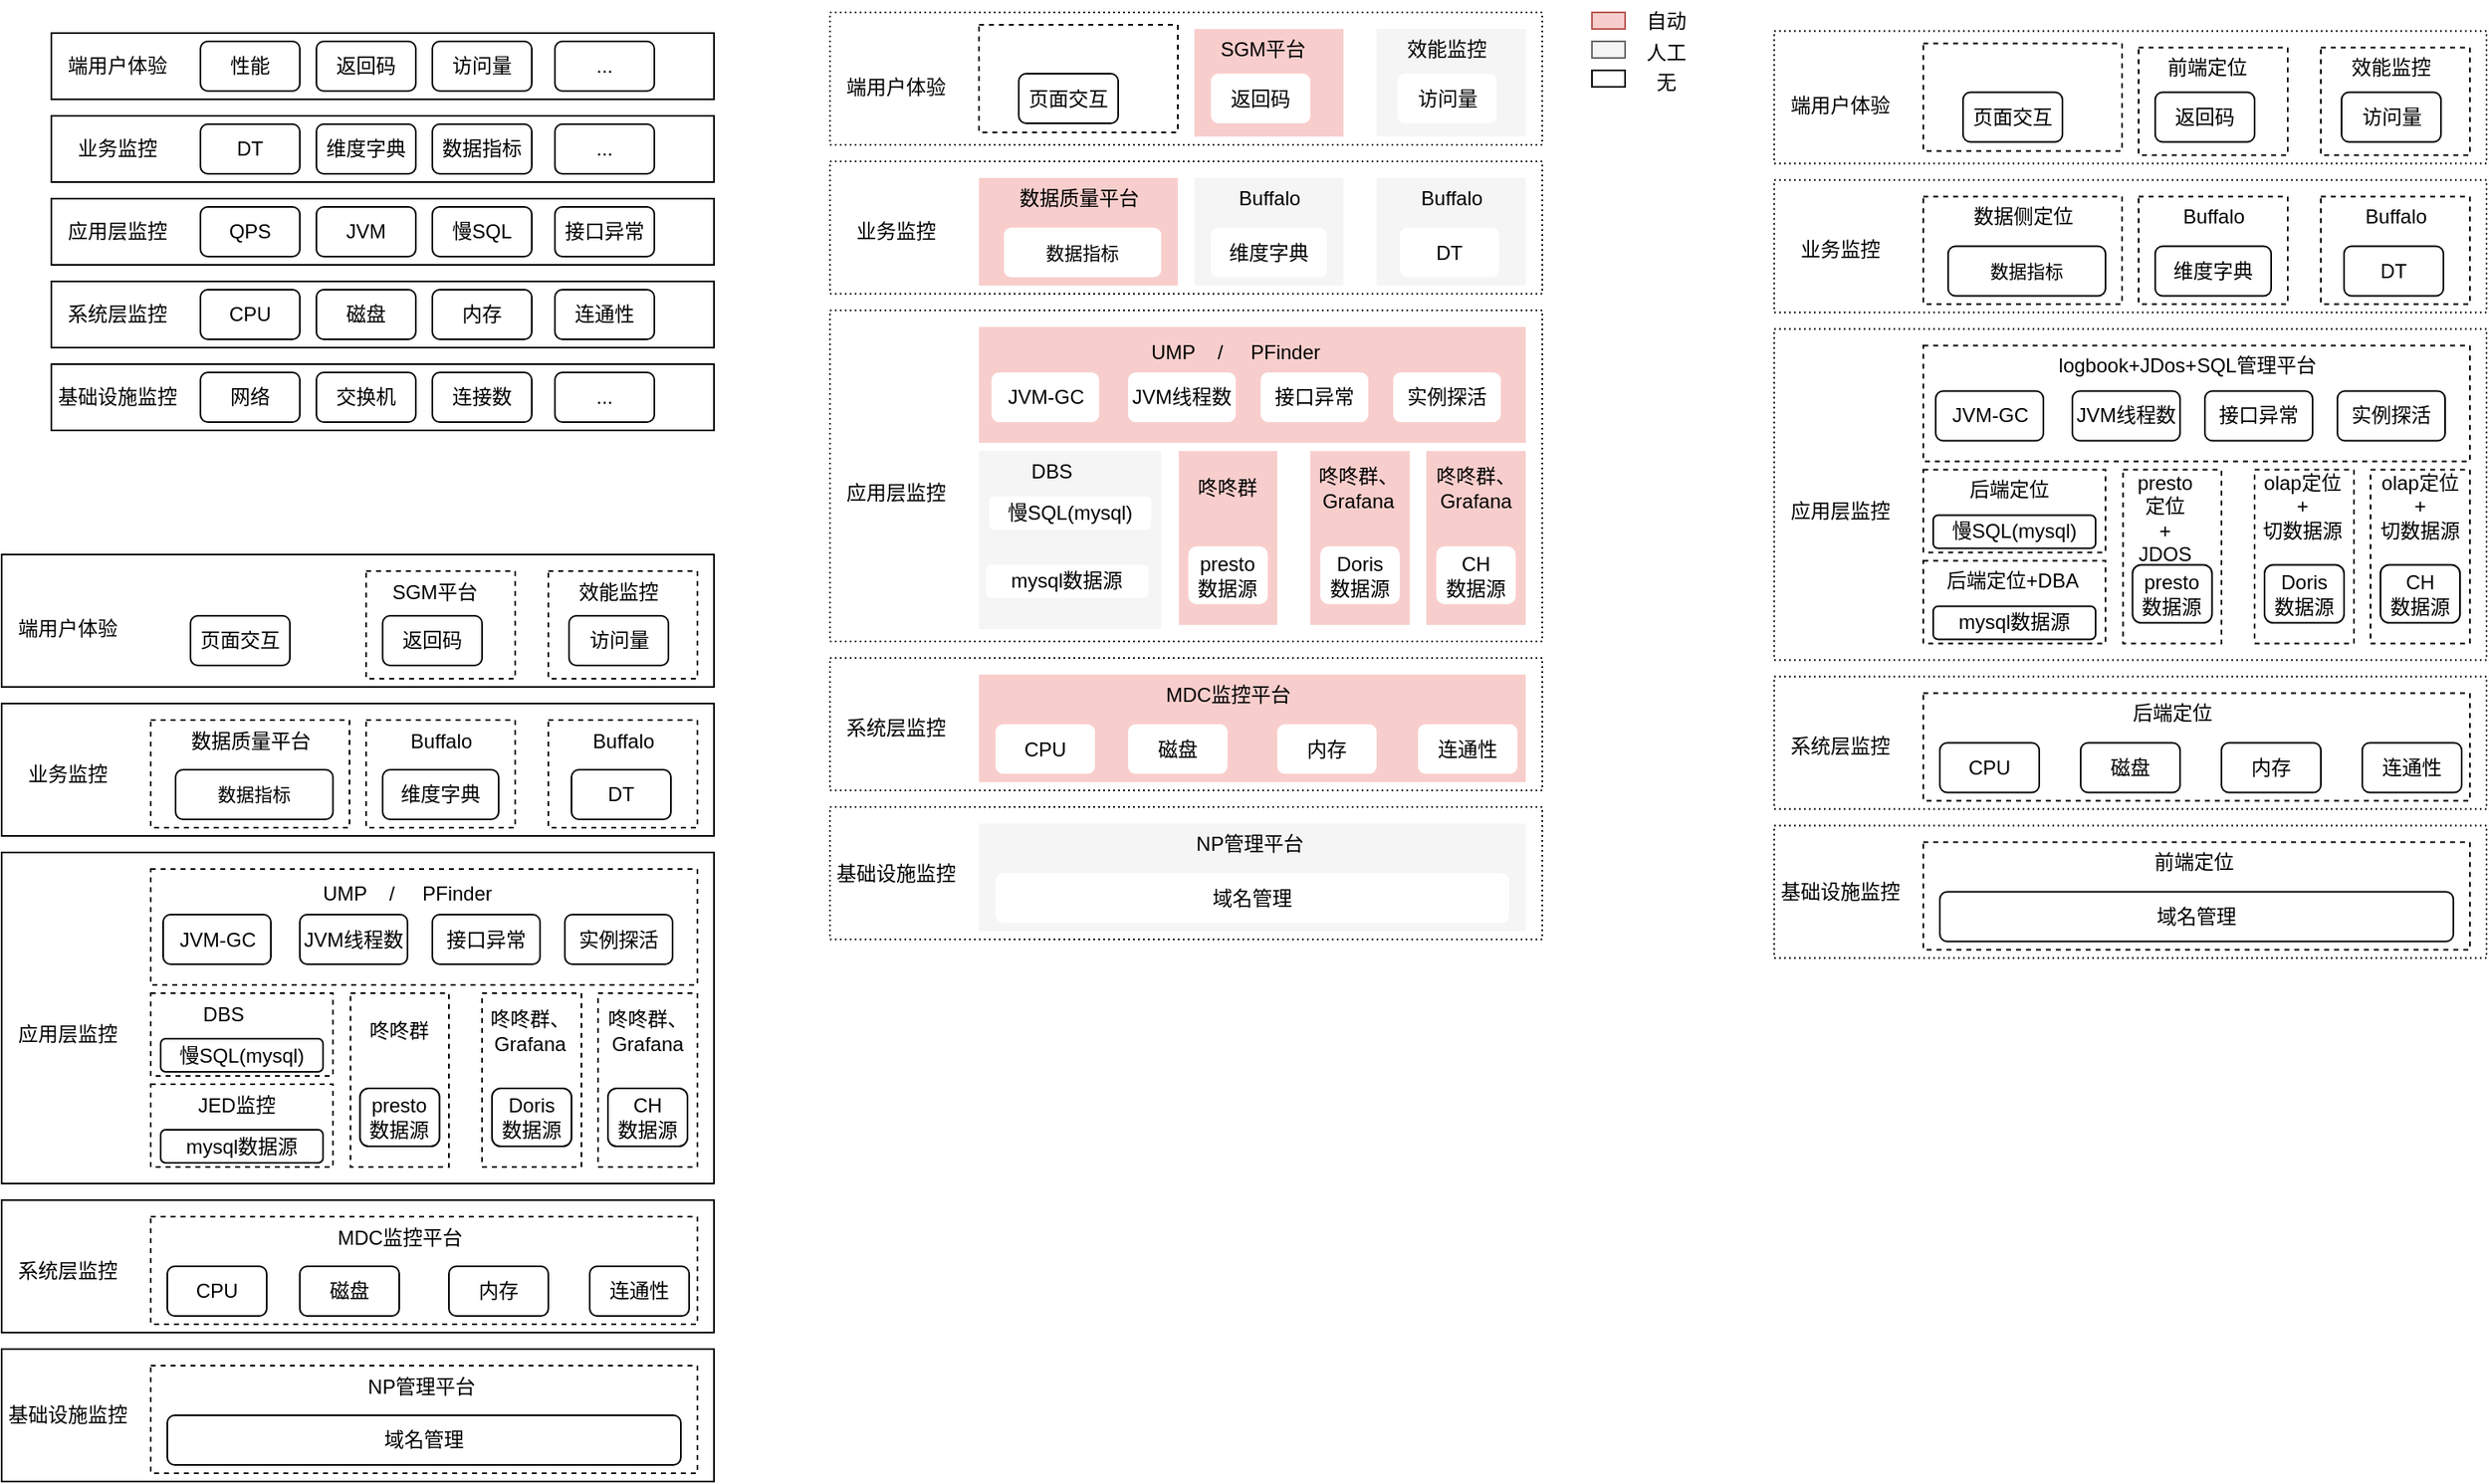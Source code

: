 <mxfile version="21.6.6" type="github">
  <diagram name="系统监控" id="kISr_TE2GQifkpPX-Tt2">
    <mxGraphModel dx="1304" dy="695" grid="1" gridSize="10" guides="1" tooltips="1" connect="1" arrows="1" fold="1" page="1" pageScale="1" pageWidth="827" pageHeight="1169" math="0" shadow="0">
      <root>
        <mxCell id="0" />
        <mxCell id="1" parent="0" />
        <mxCell id="VF0tN7SBPmrfUBdGYC7z-159" value="" style="rounded=0;whiteSpace=wrap;html=1;strokeWidth=1;dashed=1;dashPattern=1 2;" vertex="1" parent="1">
          <mxGeometry x="520" y="27.5" width="430" height="80" as="geometry" />
        </mxCell>
        <mxCell id="VF0tN7SBPmrfUBdGYC7z-212" value="" style="rounded=0;whiteSpace=wrap;html=1;dashed=1;shadow=0;strokeWidth=1;" vertex="1" parent="1">
          <mxGeometry x="610" y="35" width="120" height="65" as="geometry" />
        </mxCell>
        <mxCell id="VF0tN7SBPmrfUBdGYC7z-115" value="" style="rounded=0;whiteSpace=wrap;html=1;" vertex="1" parent="1">
          <mxGeometry x="20" y="445" width="430" height="80" as="geometry" />
        </mxCell>
        <mxCell id="VF0tN7SBPmrfUBdGYC7z-153" value="" style="rounded=0;whiteSpace=wrap;html=1;dashed=1;" vertex="1" parent="1">
          <mxGeometry x="350" y="455" width="90" height="65" as="geometry" />
        </mxCell>
        <mxCell id="VF0tN7SBPmrfUBdGYC7z-152" value="" style="rounded=0;whiteSpace=wrap;html=1;dashed=1;" vertex="1" parent="1">
          <mxGeometry x="240" y="455" width="90" height="65" as="geometry" />
        </mxCell>
        <mxCell id="VF0tN7SBPmrfUBdGYC7z-56" value="" style="rounded=0;whiteSpace=wrap;html=1;" vertex="1" parent="1">
          <mxGeometry x="20" y="355" width="430" height="80" as="geometry" />
        </mxCell>
        <mxCell id="VF0tN7SBPmrfUBdGYC7z-151" value="" style="rounded=0;whiteSpace=wrap;html=1;dashed=1;" vertex="1" parent="1">
          <mxGeometry x="350" y="365" width="90" height="65" as="geometry" />
        </mxCell>
        <mxCell id="VF0tN7SBPmrfUBdGYC7z-147" value="" style="rounded=0;whiteSpace=wrap;html=1;dashed=1;" vertex="1" parent="1">
          <mxGeometry x="240" y="365" width="90" height="65" as="geometry" />
        </mxCell>
        <mxCell id="VF0tN7SBPmrfUBdGYC7z-105" value="" style="rounded=0;whiteSpace=wrap;html=1;" vertex="1" parent="1">
          <mxGeometry x="20" y="535" width="430" height="200" as="geometry" />
        </mxCell>
        <mxCell id="VF0tN7SBPmrfUBdGYC7z-126" value="" style="rounded=0;whiteSpace=wrap;html=1;dashed=1;" vertex="1" parent="1">
          <mxGeometry x="230.62" y="620" width="59.38" height="105" as="geometry" />
        </mxCell>
        <mxCell id="VF0tN7SBPmrfUBdGYC7z-1" value="" style="rounded=0;whiteSpace=wrap;html=1;" vertex="1" parent="1">
          <mxGeometry x="50" y="240" width="400" height="40" as="geometry" />
        </mxCell>
        <mxCell id="VF0tN7SBPmrfUBdGYC7z-2" value="基础设施监控" style="text;html=1;strokeColor=none;fillColor=none;align=center;verticalAlign=middle;whiteSpace=wrap;rounded=0;" vertex="1" parent="1">
          <mxGeometry x="50" y="245" width="80" height="30" as="geometry" />
        </mxCell>
        <mxCell id="VF0tN7SBPmrfUBdGYC7z-3" value="网络" style="rounded=1;whiteSpace=wrap;html=1;" vertex="1" parent="1">
          <mxGeometry x="140" y="245" width="60" height="30" as="geometry" />
        </mxCell>
        <mxCell id="VF0tN7SBPmrfUBdGYC7z-4" value="交换机" style="rounded=1;whiteSpace=wrap;html=1;" vertex="1" parent="1">
          <mxGeometry x="210" y="245" width="60" height="30" as="geometry" />
        </mxCell>
        <mxCell id="VF0tN7SBPmrfUBdGYC7z-5" value="连接数" style="rounded=1;whiteSpace=wrap;html=1;" vertex="1" parent="1">
          <mxGeometry x="280" y="245" width="60" height="30" as="geometry" />
        </mxCell>
        <mxCell id="VF0tN7SBPmrfUBdGYC7z-6" value="..." style="rounded=1;whiteSpace=wrap;html=1;" vertex="1" parent="1">
          <mxGeometry x="354" y="245" width="60" height="30" as="geometry" />
        </mxCell>
        <mxCell id="VF0tN7SBPmrfUBdGYC7z-7" value="" style="rounded=0;whiteSpace=wrap;html=1;" vertex="1" parent="1">
          <mxGeometry x="50" y="190" width="400" height="40" as="geometry" />
        </mxCell>
        <mxCell id="VF0tN7SBPmrfUBdGYC7z-8" value="系统层监控" style="text;html=1;strokeColor=none;fillColor=none;align=center;verticalAlign=middle;whiteSpace=wrap;rounded=0;" vertex="1" parent="1">
          <mxGeometry x="50" y="195" width="80" height="30" as="geometry" />
        </mxCell>
        <mxCell id="VF0tN7SBPmrfUBdGYC7z-9" value="CPU" style="rounded=1;whiteSpace=wrap;html=1;" vertex="1" parent="1">
          <mxGeometry x="140" y="195" width="60" height="30" as="geometry" />
        </mxCell>
        <mxCell id="VF0tN7SBPmrfUBdGYC7z-10" value="磁盘" style="rounded=1;whiteSpace=wrap;html=1;" vertex="1" parent="1">
          <mxGeometry x="210" y="195" width="60" height="30" as="geometry" />
        </mxCell>
        <mxCell id="VF0tN7SBPmrfUBdGYC7z-11" value="内存" style="rounded=1;whiteSpace=wrap;html=1;" vertex="1" parent="1">
          <mxGeometry x="280" y="195" width="60" height="30" as="geometry" />
        </mxCell>
        <mxCell id="VF0tN7SBPmrfUBdGYC7z-12" value="连通性" style="rounded=1;whiteSpace=wrap;html=1;" vertex="1" parent="1">
          <mxGeometry x="354" y="195" width="60" height="30" as="geometry" />
        </mxCell>
        <mxCell id="VF0tN7SBPmrfUBdGYC7z-13" value="" style="rounded=0;whiteSpace=wrap;html=1;" vertex="1" parent="1">
          <mxGeometry x="50" y="140" width="400" height="40" as="geometry" />
        </mxCell>
        <mxCell id="VF0tN7SBPmrfUBdGYC7z-14" value="应用层监控" style="text;html=1;strokeColor=none;fillColor=none;align=center;verticalAlign=middle;whiteSpace=wrap;rounded=0;" vertex="1" parent="1">
          <mxGeometry x="50" y="145" width="80" height="30" as="geometry" />
        </mxCell>
        <mxCell id="VF0tN7SBPmrfUBdGYC7z-15" value="QPS" style="rounded=1;whiteSpace=wrap;html=1;" vertex="1" parent="1">
          <mxGeometry x="140" y="145" width="60" height="30" as="geometry" />
        </mxCell>
        <mxCell id="VF0tN7SBPmrfUBdGYC7z-16" value="JVM" style="rounded=1;whiteSpace=wrap;html=1;" vertex="1" parent="1">
          <mxGeometry x="210" y="145" width="60" height="30" as="geometry" />
        </mxCell>
        <mxCell id="VF0tN7SBPmrfUBdGYC7z-17" value="慢SQL" style="rounded=1;whiteSpace=wrap;html=1;" vertex="1" parent="1">
          <mxGeometry x="280" y="145" width="60" height="30" as="geometry" />
        </mxCell>
        <mxCell id="VF0tN7SBPmrfUBdGYC7z-18" value="接口异常" style="rounded=1;whiteSpace=wrap;html=1;" vertex="1" parent="1">
          <mxGeometry x="354" y="145" width="60" height="30" as="geometry" />
        </mxCell>
        <mxCell id="VF0tN7SBPmrfUBdGYC7z-19" value="" style="rounded=0;whiteSpace=wrap;html=1;" vertex="1" parent="1">
          <mxGeometry x="50" y="90" width="400" height="40" as="geometry" />
        </mxCell>
        <mxCell id="VF0tN7SBPmrfUBdGYC7z-20" value="业务监控" style="text;html=1;strokeColor=none;fillColor=none;align=center;verticalAlign=middle;whiteSpace=wrap;rounded=0;" vertex="1" parent="1">
          <mxGeometry x="50" y="95" width="80" height="30" as="geometry" />
        </mxCell>
        <mxCell id="VF0tN7SBPmrfUBdGYC7z-21" value="DT" style="rounded=1;whiteSpace=wrap;html=1;" vertex="1" parent="1">
          <mxGeometry x="140" y="95" width="60" height="30" as="geometry" />
        </mxCell>
        <mxCell id="VF0tN7SBPmrfUBdGYC7z-22" value="维度字典" style="rounded=1;whiteSpace=wrap;html=1;" vertex="1" parent="1">
          <mxGeometry x="210" y="95" width="60" height="30" as="geometry" />
        </mxCell>
        <mxCell id="VF0tN7SBPmrfUBdGYC7z-23" value="数据指标" style="rounded=1;whiteSpace=wrap;html=1;" vertex="1" parent="1">
          <mxGeometry x="280" y="95" width="60" height="30" as="geometry" />
        </mxCell>
        <mxCell id="VF0tN7SBPmrfUBdGYC7z-24" value="..." style="rounded=1;whiteSpace=wrap;html=1;" vertex="1" parent="1">
          <mxGeometry x="354" y="95" width="60" height="30" as="geometry" />
        </mxCell>
        <mxCell id="VF0tN7SBPmrfUBdGYC7z-25" value="" style="rounded=0;whiteSpace=wrap;html=1;" vertex="1" parent="1">
          <mxGeometry x="50" y="40" width="400" height="40" as="geometry" />
        </mxCell>
        <mxCell id="VF0tN7SBPmrfUBdGYC7z-26" value="端用户体验" style="text;html=1;strokeColor=none;fillColor=none;align=center;verticalAlign=middle;whiteSpace=wrap;rounded=0;" vertex="1" parent="1">
          <mxGeometry x="50" y="45" width="80" height="30" as="geometry" />
        </mxCell>
        <mxCell id="VF0tN7SBPmrfUBdGYC7z-27" value="性能" style="rounded=1;whiteSpace=wrap;html=1;" vertex="1" parent="1">
          <mxGeometry x="140" y="45" width="60" height="30" as="geometry" />
        </mxCell>
        <mxCell id="VF0tN7SBPmrfUBdGYC7z-28" value="返回码" style="rounded=1;whiteSpace=wrap;html=1;" vertex="1" parent="1">
          <mxGeometry x="210" y="45" width="60" height="30" as="geometry" />
        </mxCell>
        <mxCell id="VF0tN7SBPmrfUBdGYC7z-30" value="访问量" style="rounded=1;whiteSpace=wrap;html=1;" vertex="1" parent="1">
          <mxGeometry x="280" y="45" width="60" height="30" as="geometry" />
        </mxCell>
        <mxCell id="VF0tN7SBPmrfUBdGYC7z-31" value="..." style="rounded=1;whiteSpace=wrap;html=1;" vertex="1" parent="1">
          <mxGeometry x="354" y="45" width="60" height="30" as="geometry" />
        </mxCell>
        <mxCell id="VF0tN7SBPmrfUBdGYC7z-32" value="" style="rounded=0;whiteSpace=wrap;html=1;" vertex="1" parent="1">
          <mxGeometry x="20" y="835" width="430" height="80" as="geometry" />
        </mxCell>
        <mxCell id="VF0tN7SBPmrfUBdGYC7z-33" value="基础设施监控" style="text;html=1;strokeColor=none;fillColor=none;align=center;verticalAlign=middle;whiteSpace=wrap;rounded=0;" vertex="1" parent="1">
          <mxGeometry x="20" y="860" width="80" height="30" as="geometry" />
        </mxCell>
        <mxCell id="VF0tN7SBPmrfUBdGYC7z-34" value="" style="rounded=0;whiteSpace=wrap;html=1;dashed=1;" vertex="1" parent="1">
          <mxGeometry x="110" y="845" width="330" height="65" as="geometry" />
        </mxCell>
        <mxCell id="VF0tN7SBPmrfUBdGYC7z-57" value="端用户体验" style="text;html=1;strokeColor=none;fillColor=none;align=center;verticalAlign=middle;whiteSpace=wrap;rounded=0;" vertex="1" parent="1">
          <mxGeometry x="20" y="385" width="80" height="30" as="geometry" />
        </mxCell>
        <mxCell id="VF0tN7SBPmrfUBdGYC7z-58" value="页面交互" style="rounded=1;whiteSpace=wrap;html=1;" vertex="1" parent="1">
          <mxGeometry x="134" y="392" width="60" height="30" as="geometry" />
        </mxCell>
        <mxCell id="VF0tN7SBPmrfUBdGYC7z-59" value="返回码" style="rounded=1;whiteSpace=wrap;html=1;" vertex="1" parent="1">
          <mxGeometry x="250" y="392" width="60" height="30" as="geometry" />
        </mxCell>
        <mxCell id="VF0tN7SBPmrfUBdGYC7z-60" value="访问量" style="rounded=1;whiteSpace=wrap;html=1;" vertex="1" parent="1">
          <mxGeometry x="362.5" y="392" width="60" height="30" as="geometry" />
        </mxCell>
        <mxCell id="VF0tN7SBPmrfUBdGYC7z-95" value="域名管理" style="rounded=1;whiteSpace=wrap;html=1;" vertex="1" parent="1">
          <mxGeometry x="120" y="875" width="310" height="30" as="geometry" />
        </mxCell>
        <mxCell id="VF0tN7SBPmrfUBdGYC7z-96" value="NP管理平台" style="text;html=1;strokeColor=none;fillColor=none;align=center;verticalAlign=middle;whiteSpace=wrap;rounded=0;" vertex="1" parent="1">
          <mxGeometry x="212.25" y="845" width="122.5" height="25" as="geometry" />
        </mxCell>
        <mxCell id="VF0tN7SBPmrfUBdGYC7z-97" value="" style="rounded=0;whiteSpace=wrap;html=1;" vertex="1" parent="1">
          <mxGeometry x="20" y="745" width="430" height="80" as="geometry" />
        </mxCell>
        <mxCell id="VF0tN7SBPmrfUBdGYC7z-98" value="系统层监控" style="text;html=1;strokeColor=none;fillColor=none;align=center;verticalAlign=middle;whiteSpace=wrap;rounded=0;" vertex="1" parent="1">
          <mxGeometry x="20" y="772.5" width="80" height="30" as="geometry" />
        </mxCell>
        <mxCell id="VF0tN7SBPmrfUBdGYC7z-99" value="" style="rounded=0;whiteSpace=wrap;html=1;dashed=1;" vertex="1" parent="1">
          <mxGeometry x="110" y="755" width="330" height="65" as="geometry" />
        </mxCell>
        <mxCell id="VF0tN7SBPmrfUBdGYC7z-100" value="CPU" style="rounded=1;whiteSpace=wrap;html=1;" vertex="1" parent="1">
          <mxGeometry x="120" y="785" width="60" height="30" as="geometry" />
        </mxCell>
        <mxCell id="VF0tN7SBPmrfUBdGYC7z-101" value="MDC监控平台" style="text;html=1;strokeColor=none;fillColor=none;align=center;verticalAlign=middle;whiteSpace=wrap;rounded=0;" vertex="1" parent="1">
          <mxGeometry x="198.75" y="755" width="122.5" height="25" as="geometry" />
        </mxCell>
        <mxCell id="VF0tN7SBPmrfUBdGYC7z-102" value="磁盘" style="rounded=1;whiteSpace=wrap;html=1;" vertex="1" parent="1">
          <mxGeometry x="200" y="785" width="60" height="30" as="geometry" />
        </mxCell>
        <mxCell id="VF0tN7SBPmrfUBdGYC7z-103" value="内存" style="rounded=1;whiteSpace=wrap;html=1;" vertex="1" parent="1">
          <mxGeometry x="290" y="785" width="60" height="30" as="geometry" />
        </mxCell>
        <mxCell id="VF0tN7SBPmrfUBdGYC7z-104" value="连通性" style="rounded=1;whiteSpace=wrap;html=1;" vertex="1" parent="1">
          <mxGeometry x="375" y="785" width="60" height="30" as="geometry" />
        </mxCell>
        <mxCell id="VF0tN7SBPmrfUBdGYC7z-106" value="应用层监控" style="text;html=1;strokeColor=none;fillColor=none;align=center;verticalAlign=middle;whiteSpace=wrap;rounded=0;" vertex="1" parent="1">
          <mxGeometry x="20" y="630" width="80" height="30" as="geometry" />
        </mxCell>
        <mxCell id="VF0tN7SBPmrfUBdGYC7z-107" value="" style="rounded=0;whiteSpace=wrap;html=1;dashed=1;" vertex="1" parent="1">
          <mxGeometry x="110" y="545" width="330" height="70" as="geometry" />
        </mxCell>
        <mxCell id="VF0tN7SBPmrfUBdGYC7z-108" value="JVM-GC" style="rounded=1;whiteSpace=wrap;html=1;" vertex="1" parent="1">
          <mxGeometry x="117.5" y="572.5" width="65" height="30" as="geometry" />
        </mxCell>
        <mxCell id="VF0tN7SBPmrfUBdGYC7z-109" value="UMP&amp;nbsp; &amp;nbsp; /&amp;nbsp; &amp;nbsp; &amp;nbsp;PFinder" style="text;html=1;strokeColor=none;fillColor=none;align=center;verticalAlign=middle;whiteSpace=wrap;rounded=0;" vertex="1" parent="1">
          <mxGeometry x="200" y="547.5" width="130" height="25" as="geometry" />
        </mxCell>
        <mxCell id="VF0tN7SBPmrfUBdGYC7z-110" value="实例探活" style="rounded=1;whiteSpace=wrap;html=1;" vertex="1" parent="1">
          <mxGeometry x="360" y="572.5" width="65" height="30" as="geometry" />
        </mxCell>
        <mxCell id="VF0tN7SBPmrfUBdGYC7z-113" value="" style="rounded=0;whiteSpace=wrap;html=1;dashed=1;" vertex="1" parent="1">
          <mxGeometry x="110" y="620" width="110" height="50" as="geometry" />
        </mxCell>
        <mxCell id="VF0tN7SBPmrfUBdGYC7z-111" value="慢SQL(mysql)" style="rounded=1;whiteSpace=wrap;html=1;" vertex="1" parent="1">
          <mxGeometry x="116" y="647.5" width="98" height="20" as="geometry" />
        </mxCell>
        <mxCell id="VF0tN7SBPmrfUBdGYC7z-114" value="DBS" style="text;html=1;strokeColor=none;fillColor=none;align=center;verticalAlign=middle;whiteSpace=wrap;rounded=0;" vertex="1" parent="1">
          <mxGeometry x="134" y="620" width="40" height="25" as="geometry" />
        </mxCell>
        <mxCell id="VF0tN7SBPmrfUBdGYC7z-116" value="业务监控" style="text;html=1;strokeColor=none;fillColor=none;align=center;verticalAlign=middle;whiteSpace=wrap;rounded=0;" vertex="1" parent="1">
          <mxGeometry x="20" y="472.5" width="80" height="30" as="geometry" />
        </mxCell>
        <mxCell id="VF0tN7SBPmrfUBdGYC7z-117" value="" style="rounded=0;whiteSpace=wrap;html=1;dashed=1;" vertex="1" parent="1">
          <mxGeometry x="110" y="455" width="120" height="65" as="geometry" />
        </mxCell>
        <mxCell id="VF0tN7SBPmrfUBdGYC7z-118" value="&lt;font style=&quot;font-size: 11px;&quot;&gt;数据指标&lt;/font&gt;" style="rounded=1;whiteSpace=wrap;html=1;" vertex="1" parent="1">
          <mxGeometry x="125" y="485" width="95" height="30" as="geometry" />
        </mxCell>
        <mxCell id="VF0tN7SBPmrfUBdGYC7z-119" value="数据质量平台" style="text;html=1;strokeColor=none;fillColor=none;align=center;verticalAlign=middle;whiteSpace=wrap;rounded=0;" vertex="1" parent="1">
          <mxGeometry x="123.75" y="455" width="92.5" height="25" as="geometry" />
        </mxCell>
        <mxCell id="VF0tN7SBPmrfUBdGYC7z-122" value="维度字典" style="rounded=1;whiteSpace=wrap;html=1;" vertex="1" parent="1">
          <mxGeometry x="250" y="485" width="70" height="30" as="geometry" />
        </mxCell>
        <mxCell id="VF0tN7SBPmrfUBdGYC7z-123" value="DT" style="rounded=1;whiteSpace=wrap;html=1;" vertex="1" parent="1">
          <mxGeometry x="364" y="485" width="60" height="30" as="geometry" />
        </mxCell>
        <mxCell id="VF0tN7SBPmrfUBdGYC7z-131" value="" style="rounded=0;whiteSpace=wrap;html=1;dashed=1;" vertex="1" parent="1">
          <mxGeometry x="110" y="675" width="110" height="50" as="geometry" />
        </mxCell>
        <mxCell id="VF0tN7SBPmrfUBdGYC7z-132" value="mysql数据源" style="rounded=1;whiteSpace=wrap;html=1;" vertex="1" parent="1">
          <mxGeometry x="116" y="702.5" width="98" height="20" as="geometry" />
        </mxCell>
        <mxCell id="VF0tN7SBPmrfUBdGYC7z-133" value="JED监控" style="text;html=1;strokeColor=none;fillColor=none;align=center;verticalAlign=middle;whiteSpace=wrap;rounded=0;" vertex="1" parent="1">
          <mxGeometry x="134" y="675" width="56" height="25" as="geometry" />
        </mxCell>
        <mxCell id="VF0tN7SBPmrfUBdGYC7z-134" value="JVM线程数" style="rounded=1;whiteSpace=wrap;html=1;" vertex="1" parent="1">
          <mxGeometry x="200" y="572.5" width="65" height="30" as="geometry" />
        </mxCell>
        <mxCell id="VF0tN7SBPmrfUBdGYC7z-135" value="接口异常" style="rounded=1;whiteSpace=wrap;html=1;" vertex="1" parent="1">
          <mxGeometry x="280" y="572.5" width="65" height="30" as="geometry" />
        </mxCell>
        <mxCell id="VF0tN7SBPmrfUBdGYC7z-136" value="" style="rounded=0;whiteSpace=wrap;html=1;dashed=1;" vertex="1" parent="1">
          <mxGeometry x="310" y="620" width="60" height="105" as="geometry" />
        </mxCell>
        <mxCell id="VF0tN7SBPmrfUBdGYC7z-137" value="" style="rounded=0;whiteSpace=wrap;html=1;dashed=1;" vertex="1" parent="1">
          <mxGeometry x="380" y="620" width="60" height="105" as="geometry" />
        </mxCell>
        <mxCell id="VF0tN7SBPmrfUBdGYC7z-138" value="presto&lt;br&gt;数据源" style="rounded=1;whiteSpace=wrap;html=1;" vertex="1" parent="1">
          <mxGeometry x="236.31" y="677.5" width="48" height="35" as="geometry" />
        </mxCell>
        <mxCell id="VF0tN7SBPmrfUBdGYC7z-139" value="咚咚群" style="text;html=1;strokeColor=none;fillColor=none;align=center;verticalAlign=middle;whiteSpace=wrap;rounded=0;" vertex="1" parent="1">
          <mxGeometry x="235" y="630" width="50" height="25" as="geometry" />
        </mxCell>
        <mxCell id="VF0tN7SBPmrfUBdGYC7z-140" value="Doris&lt;br&gt;数据源" style="rounded=1;whiteSpace=wrap;html=1;" vertex="1" parent="1">
          <mxGeometry x="316" y="677.5" width="48" height="35" as="geometry" />
        </mxCell>
        <mxCell id="VF0tN7SBPmrfUBdGYC7z-141" value="咚咚群、&lt;br&gt;Grafana" style="text;html=1;strokeColor=none;fillColor=none;align=center;verticalAlign=middle;whiteSpace=wrap;rounded=0;" vertex="1" parent="1">
          <mxGeometry x="314" y="630" width="50" height="25" as="geometry" />
        </mxCell>
        <mxCell id="VF0tN7SBPmrfUBdGYC7z-142" value="CH&lt;br&gt;数据源" style="rounded=1;whiteSpace=wrap;html=1;" vertex="1" parent="1">
          <mxGeometry x="386" y="677.5" width="48" height="35" as="geometry" />
        </mxCell>
        <mxCell id="VF0tN7SBPmrfUBdGYC7z-143" value="咚咚群、&lt;br&gt;Grafana" style="text;html=1;strokeColor=none;fillColor=none;align=center;verticalAlign=middle;whiteSpace=wrap;rounded=0;" vertex="1" parent="1">
          <mxGeometry x="385" y="630" width="50" height="25" as="geometry" />
        </mxCell>
        <mxCell id="VF0tN7SBPmrfUBdGYC7z-145" value="效能监控" style="text;html=1;strokeColor=none;fillColor=none;align=center;verticalAlign=middle;whiteSpace=wrap;rounded=0;" vertex="1" parent="1">
          <mxGeometry x="365" y="365" width="55" height="25" as="geometry" />
        </mxCell>
        <mxCell id="VF0tN7SBPmrfUBdGYC7z-148" value="SGM平台" style="text;html=1;strokeColor=none;fillColor=none;align=center;verticalAlign=middle;whiteSpace=wrap;rounded=0;" vertex="1" parent="1">
          <mxGeometry x="254" y="365" width="55" height="25" as="geometry" />
        </mxCell>
        <mxCell id="VF0tN7SBPmrfUBdGYC7z-154" value="Buffalo" style="text;html=1;strokeColor=none;fillColor=none;align=center;verticalAlign=middle;whiteSpace=wrap;rounded=0;" vertex="1" parent="1">
          <mxGeometry x="257.5" y="455" width="55" height="25" as="geometry" />
        </mxCell>
        <mxCell id="VF0tN7SBPmrfUBdGYC7z-155" value="Buffalo" style="text;html=1;strokeColor=none;fillColor=none;align=center;verticalAlign=middle;whiteSpace=wrap;rounded=0;" vertex="1" parent="1">
          <mxGeometry x="367.5" y="455" width="55" height="25" as="geometry" />
        </mxCell>
        <mxCell id="VF0tN7SBPmrfUBdGYC7z-156" value="" style="rounded=0;whiteSpace=wrap;html=1;strokeWidth=1;dashed=1;dashPattern=1 2;" vertex="1" parent="1">
          <mxGeometry x="520" y="117.5" width="430" height="80" as="geometry" />
        </mxCell>
        <mxCell id="VF0tN7SBPmrfUBdGYC7z-157" value="" style="rounded=0;whiteSpace=wrap;html=1;dashed=1;strokeWidth=1;fillColor=#f5f5f5;strokeColor=none;fontColor=#333333;" vertex="1" parent="1">
          <mxGeometry x="850" y="127.5" width="90" height="65" as="geometry" />
        </mxCell>
        <mxCell id="VF0tN7SBPmrfUBdGYC7z-158" value="" style="rounded=0;whiteSpace=wrap;html=1;dashed=1;strokeWidth=1;fillColor=#f5f5f5;strokeColor=none;fontColor=#333333;" vertex="1" parent="1">
          <mxGeometry x="740" y="127.5" width="90" height="65" as="geometry" />
        </mxCell>
        <mxCell id="VF0tN7SBPmrfUBdGYC7z-160" value="" style="rounded=0;whiteSpace=wrap;html=1;dashed=1;strokeWidth=1;fillColor=#f5f5f5;strokeColor=none;fontColor=#333333;" vertex="1" parent="1">
          <mxGeometry x="850" y="37.5" width="90" height="65" as="geometry" />
        </mxCell>
        <mxCell id="VF0tN7SBPmrfUBdGYC7z-161" value="" style="rounded=0;whiteSpace=wrap;html=1;dashed=1;strokeWidth=1;strokeColor=none;fillColor=#f8cecc;" vertex="1" parent="1">
          <mxGeometry x="740" y="37.5" width="90" height="65" as="geometry" />
        </mxCell>
        <mxCell id="VF0tN7SBPmrfUBdGYC7z-162" value="" style="rounded=0;whiteSpace=wrap;html=1;strokeWidth=1;dashed=1;dashPattern=1 2;" vertex="1" parent="1">
          <mxGeometry x="520" y="207.5" width="430" height="200" as="geometry" />
        </mxCell>
        <mxCell id="VF0tN7SBPmrfUBdGYC7z-163" value="" style="rounded=0;whiteSpace=wrap;html=1;dashed=1;strokeWidth=1;strokeColor=none;fillColor=#f8cecc;" vertex="1" parent="1">
          <mxGeometry x="730.62" y="292.5" width="59.38" height="105" as="geometry" />
        </mxCell>
        <mxCell id="VF0tN7SBPmrfUBdGYC7z-164" value="" style="rounded=0;whiteSpace=wrap;html=1;strokeWidth=1;dashed=1;dashPattern=1 2;" vertex="1" parent="1">
          <mxGeometry x="520" y="507.5" width="430" height="80" as="geometry" />
        </mxCell>
        <mxCell id="VF0tN7SBPmrfUBdGYC7z-165" value="基础设施监控" style="text;html=1;align=center;verticalAlign=middle;whiteSpace=wrap;rounded=0;strokeWidth=1;" vertex="1" parent="1">
          <mxGeometry x="520" y="532.5" width="80" height="30" as="geometry" />
        </mxCell>
        <mxCell id="VF0tN7SBPmrfUBdGYC7z-166" value="" style="rounded=0;whiteSpace=wrap;html=1;dashed=1;strokeWidth=1;fillColor=#f5f5f5;strokeColor=none;fontColor=#333333;" vertex="1" parent="1">
          <mxGeometry x="610" y="517.5" width="330" height="65" as="geometry" />
        </mxCell>
        <mxCell id="VF0tN7SBPmrfUBdGYC7z-167" value="端用户体验" style="text;html=1;align=center;verticalAlign=middle;whiteSpace=wrap;rounded=0;strokeWidth=1;" vertex="1" parent="1">
          <mxGeometry x="520" y="57.5" width="80" height="30" as="geometry" />
        </mxCell>
        <mxCell id="VF0tN7SBPmrfUBdGYC7z-168" value="页面交互" style="rounded=1;whiteSpace=wrap;html=1;strokeWidth=1;" vertex="1" parent="1">
          <mxGeometry x="634" y="64.5" width="60" height="30" as="geometry" />
        </mxCell>
        <mxCell id="VF0tN7SBPmrfUBdGYC7z-169" value="返回码" style="rounded=1;whiteSpace=wrap;html=1;strokeWidth=1;strokeColor=none;" vertex="1" parent="1">
          <mxGeometry x="750" y="64.5" width="60" height="30" as="geometry" />
        </mxCell>
        <mxCell id="VF0tN7SBPmrfUBdGYC7z-170" value="访问量" style="rounded=1;whiteSpace=wrap;html=1;strokeWidth=1;strokeColor=none;" vertex="1" parent="1">
          <mxGeometry x="862.5" y="64.5" width="60" height="30" as="geometry" />
        </mxCell>
        <mxCell id="VF0tN7SBPmrfUBdGYC7z-171" value="域名管理" style="rounded=1;whiteSpace=wrap;html=1;strokeWidth=1;strokeColor=none;" vertex="1" parent="1">
          <mxGeometry x="620" y="547.5" width="310" height="30" as="geometry" />
        </mxCell>
        <mxCell id="VF0tN7SBPmrfUBdGYC7z-172" value="NP管理平台" style="text;html=1;align=center;verticalAlign=middle;whiteSpace=wrap;rounded=0;strokeWidth=1;" vertex="1" parent="1">
          <mxGeometry x="712.25" y="517.5" width="122.5" height="25" as="geometry" />
        </mxCell>
        <mxCell id="VF0tN7SBPmrfUBdGYC7z-173" value="" style="rounded=0;whiteSpace=wrap;html=1;strokeWidth=1;dashed=1;dashPattern=1 2;" vertex="1" parent="1">
          <mxGeometry x="520" y="417.5" width="430" height="80" as="geometry" />
        </mxCell>
        <mxCell id="VF0tN7SBPmrfUBdGYC7z-174" value="系统层监控" style="text;html=1;align=center;verticalAlign=middle;whiteSpace=wrap;rounded=0;strokeWidth=1;" vertex="1" parent="1">
          <mxGeometry x="520" y="445" width="80" height="30" as="geometry" />
        </mxCell>
        <mxCell id="VF0tN7SBPmrfUBdGYC7z-175" value="" style="rounded=0;whiteSpace=wrap;html=1;dashed=1;strokeWidth=1;strokeColor=none;fillColor=#f8cecc;" vertex="1" parent="1">
          <mxGeometry x="610" y="427.5" width="330" height="65" as="geometry" />
        </mxCell>
        <mxCell id="VF0tN7SBPmrfUBdGYC7z-176" value="CPU" style="rounded=1;whiteSpace=wrap;html=1;strokeWidth=1;strokeColor=none;" vertex="1" parent="1">
          <mxGeometry x="620" y="457.5" width="60" height="30" as="geometry" />
        </mxCell>
        <mxCell id="VF0tN7SBPmrfUBdGYC7z-177" value="MDC监控平台" style="text;html=1;align=center;verticalAlign=middle;whiteSpace=wrap;rounded=0;strokeWidth=1;" vertex="1" parent="1">
          <mxGeometry x="698.75" y="427.5" width="122.5" height="25" as="geometry" />
        </mxCell>
        <mxCell id="VF0tN7SBPmrfUBdGYC7z-178" value="磁盘" style="rounded=1;whiteSpace=wrap;html=1;strokeWidth=1;strokeColor=none;" vertex="1" parent="1">
          <mxGeometry x="700" y="457.5" width="60" height="30" as="geometry" />
        </mxCell>
        <mxCell id="VF0tN7SBPmrfUBdGYC7z-179" value="内存" style="rounded=1;whiteSpace=wrap;html=1;strokeWidth=1;strokeColor=none;" vertex="1" parent="1">
          <mxGeometry x="790" y="457.5" width="60" height="30" as="geometry" />
        </mxCell>
        <mxCell id="VF0tN7SBPmrfUBdGYC7z-180" value="连通性" style="rounded=1;whiteSpace=wrap;html=1;strokeWidth=1;strokeColor=none;" vertex="1" parent="1">
          <mxGeometry x="875" y="457.5" width="60" height="30" as="geometry" />
        </mxCell>
        <mxCell id="VF0tN7SBPmrfUBdGYC7z-181" value="应用层监控" style="text;html=1;align=center;verticalAlign=middle;whiteSpace=wrap;rounded=0;strokeWidth=1;" vertex="1" parent="1">
          <mxGeometry x="520" y="302.5" width="80" height="30" as="geometry" />
        </mxCell>
        <mxCell id="VF0tN7SBPmrfUBdGYC7z-182" value="" style="rounded=0;whiteSpace=wrap;html=1;dashed=1;strokeWidth=1;strokeColor=none;fillColor=#f8cecc;" vertex="1" parent="1">
          <mxGeometry x="610" y="217.5" width="330" height="70" as="geometry" />
        </mxCell>
        <mxCell id="VF0tN7SBPmrfUBdGYC7z-183" value="JVM-GC" style="rounded=1;whiteSpace=wrap;html=1;strokeWidth=1;strokeColor=none;" vertex="1" parent="1">
          <mxGeometry x="617.5" y="245" width="65" height="30" as="geometry" />
        </mxCell>
        <mxCell id="VF0tN7SBPmrfUBdGYC7z-184" value="UMP&amp;nbsp; &amp;nbsp; /&amp;nbsp; &amp;nbsp; &amp;nbsp;PFinder" style="text;html=1;align=center;verticalAlign=middle;whiteSpace=wrap;rounded=0;strokeWidth=1;" vertex="1" parent="1">
          <mxGeometry x="700" y="220" width="130" height="25" as="geometry" />
        </mxCell>
        <mxCell id="VF0tN7SBPmrfUBdGYC7z-185" value="实例探活" style="rounded=1;whiteSpace=wrap;html=1;strokeWidth=1;strokeColor=none;" vertex="1" parent="1">
          <mxGeometry x="860" y="245" width="65" height="30" as="geometry" />
        </mxCell>
        <mxCell id="VF0tN7SBPmrfUBdGYC7z-186" value="" style="rounded=0;whiteSpace=wrap;html=1;dashed=1;strokeWidth=1;fillColor=#f5f5f5;strokeColor=none;fontColor=#333333;" vertex="1" parent="1">
          <mxGeometry x="610" y="292.5" width="110" height="107.5" as="geometry" />
        </mxCell>
        <mxCell id="VF0tN7SBPmrfUBdGYC7z-187" value="慢SQL(mysql)" style="rounded=1;whiteSpace=wrap;html=1;strokeWidth=1;strokeColor=none;" vertex="1" parent="1">
          <mxGeometry x="616" y="320" width="98" height="20" as="geometry" />
        </mxCell>
        <mxCell id="VF0tN7SBPmrfUBdGYC7z-188" value="DBS" style="text;html=1;align=center;verticalAlign=middle;whiteSpace=wrap;rounded=0;strokeWidth=1;" vertex="1" parent="1">
          <mxGeometry x="634" y="292.5" width="40" height="25" as="geometry" />
        </mxCell>
        <mxCell id="VF0tN7SBPmrfUBdGYC7z-189" value="业务监控" style="text;html=1;align=center;verticalAlign=middle;whiteSpace=wrap;rounded=0;strokeWidth=1;" vertex="1" parent="1">
          <mxGeometry x="520" y="145" width="80" height="30" as="geometry" />
        </mxCell>
        <mxCell id="VF0tN7SBPmrfUBdGYC7z-190" value="" style="rounded=0;whiteSpace=wrap;html=1;dashed=1;strokeWidth=1;strokeColor=none;fillColor=#f8cecc;" vertex="1" parent="1">
          <mxGeometry x="610" y="127.5" width="120" height="65" as="geometry" />
        </mxCell>
        <mxCell id="VF0tN7SBPmrfUBdGYC7z-191" value="&lt;font style=&quot;font-size: 11px;&quot;&gt;数据指标&lt;/font&gt;" style="rounded=1;whiteSpace=wrap;html=1;strokeWidth=1;strokeColor=none;" vertex="1" parent="1">
          <mxGeometry x="625" y="157.5" width="95" height="30" as="geometry" />
        </mxCell>
        <mxCell id="VF0tN7SBPmrfUBdGYC7z-192" value="数据质量平台" style="text;html=1;align=center;verticalAlign=middle;whiteSpace=wrap;rounded=0;strokeWidth=1;strokeColor=none;" vertex="1" parent="1">
          <mxGeometry x="623.75" y="127.5" width="92.5" height="25" as="geometry" />
        </mxCell>
        <mxCell id="VF0tN7SBPmrfUBdGYC7z-193" value="维度字典" style="rounded=1;whiteSpace=wrap;html=1;strokeWidth=1;strokeColor=none;" vertex="1" parent="1">
          <mxGeometry x="750" y="157.5" width="70" height="30" as="geometry" />
        </mxCell>
        <mxCell id="VF0tN7SBPmrfUBdGYC7z-194" value="DT" style="rounded=1;whiteSpace=wrap;html=1;strokeWidth=1;strokeColor=none;" vertex="1" parent="1">
          <mxGeometry x="864" y="157.5" width="60" height="30" as="geometry" />
        </mxCell>
        <mxCell id="VF0tN7SBPmrfUBdGYC7z-196" value="mysql数据源" style="rounded=1;whiteSpace=wrap;html=1;strokeWidth=1;strokeColor=none;" vertex="1" parent="1">
          <mxGeometry x="614.25" y="361.25" width="98" height="20" as="geometry" />
        </mxCell>
        <mxCell id="VF0tN7SBPmrfUBdGYC7z-198" value="JVM线程数" style="rounded=1;whiteSpace=wrap;html=1;strokeWidth=1;strokeColor=none;" vertex="1" parent="1">
          <mxGeometry x="700" y="245" width="65" height="30" as="geometry" />
        </mxCell>
        <mxCell id="VF0tN7SBPmrfUBdGYC7z-199" value="接口异常" style="rounded=1;whiteSpace=wrap;html=1;strokeWidth=1;strokeColor=none;" vertex="1" parent="1">
          <mxGeometry x="780" y="245" width="65" height="30" as="geometry" />
        </mxCell>
        <mxCell id="VF0tN7SBPmrfUBdGYC7z-200" value="" style="rounded=0;whiteSpace=wrap;html=1;dashed=1;strokeWidth=1;strokeColor=none;fillColor=#f8cecc;" vertex="1" parent="1">
          <mxGeometry x="810" y="292.5" width="60" height="105" as="geometry" />
        </mxCell>
        <mxCell id="VF0tN7SBPmrfUBdGYC7z-201" value="" style="rounded=0;whiteSpace=wrap;html=1;dashed=1;strokeWidth=1;strokeColor=none;fillColor=#f8cecc;" vertex="1" parent="1">
          <mxGeometry x="880" y="292.5" width="60" height="105" as="geometry" />
        </mxCell>
        <mxCell id="VF0tN7SBPmrfUBdGYC7z-202" value="presto&lt;br&gt;数据源" style="rounded=1;whiteSpace=wrap;html=1;strokeWidth=1;strokeColor=none;" vertex="1" parent="1">
          <mxGeometry x="736.31" y="350" width="48" height="35" as="geometry" />
        </mxCell>
        <mxCell id="VF0tN7SBPmrfUBdGYC7z-203" value="咚咚群" style="text;html=1;align=center;verticalAlign=middle;whiteSpace=wrap;rounded=0;strokeWidth=1;" vertex="1" parent="1">
          <mxGeometry x="735" y="302.5" width="50" height="25" as="geometry" />
        </mxCell>
        <mxCell id="VF0tN7SBPmrfUBdGYC7z-204" value="Doris&lt;br&gt;数据源" style="rounded=1;whiteSpace=wrap;html=1;strokeWidth=1;strokeColor=none;" vertex="1" parent="1">
          <mxGeometry x="816" y="350" width="48" height="35" as="geometry" />
        </mxCell>
        <mxCell id="VF0tN7SBPmrfUBdGYC7z-205" value="咚咚群、&lt;br&gt;Grafana" style="text;html=1;align=center;verticalAlign=middle;whiteSpace=wrap;rounded=0;strokeWidth=1;" vertex="1" parent="1">
          <mxGeometry x="814" y="302.5" width="50" height="25" as="geometry" />
        </mxCell>
        <mxCell id="VF0tN7SBPmrfUBdGYC7z-206" value="CH&lt;br&gt;数据源" style="rounded=1;whiteSpace=wrap;html=1;strokeWidth=1;strokeColor=none;" vertex="1" parent="1">
          <mxGeometry x="886" y="350" width="48" height="35" as="geometry" />
        </mxCell>
        <mxCell id="VF0tN7SBPmrfUBdGYC7z-207" value="咚咚群、&lt;br&gt;Grafana" style="text;html=1;align=center;verticalAlign=middle;whiteSpace=wrap;rounded=0;strokeWidth=1;" vertex="1" parent="1">
          <mxGeometry x="885" y="302.5" width="50" height="25" as="geometry" />
        </mxCell>
        <mxCell id="VF0tN7SBPmrfUBdGYC7z-208" value="效能监控" style="text;html=1;align=center;verticalAlign=middle;whiteSpace=wrap;rounded=0;strokeWidth=1;" vertex="1" parent="1">
          <mxGeometry x="865" y="37.5" width="55" height="25" as="geometry" />
        </mxCell>
        <mxCell id="VF0tN7SBPmrfUBdGYC7z-209" value="SGM平台" style="text;html=1;align=center;verticalAlign=middle;whiteSpace=wrap;rounded=0;strokeWidth=1;" vertex="1" parent="1">
          <mxGeometry x="754" y="37.5" width="55" height="25" as="geometry" />
        </mxCell>
        <mxCell id="VF0tN7SBPmrfUBdGYC7z-210" value="Buffalo" style="text;html=1;align=center;verticalAlign=middle;whiteSpace=wrap;rounded=0;strokeWidth=1;" vertex="1" parent="1">
          <mxGeometry x="757.5" y="127.5" width="55" height="25" as="geometry" />
        </mxCell>
        <mxCell id="VF0tN7SBPmrfUBdGYC7z-211" value="Buffalo" style="text;html=1;align=center;verticalAlign=middle;whiteSpace=wrap;rounded=0;strokeWidth=1;" vertex="1" parent="1">
          <mxGeometry x="867.5" y="127.5" width="55" height="25" as="geometry" />
        </mxCell>
        <mxCell id="VF0tN7SBPmrfUBdGYC7z-213" value="" style="rounded=0;whiteSpace=wrap;html=1;strokeWidth=1;fillColor=#f8cecc;strokeColor=#b85450;" vertex="1" parent="1">
          <mxGeometry x="980" y="27.5" width="20" height="10" as="geometry" />
        </mxCell>
        <mxCell id="VF0tN7SBPmrfUBdGYC7z-214" value="自动" style="text;html=1;align=center;verticalAlign=middle;whiteSpace=wrap;rounded=0;strokeWidth=1;" vertex="1" parent="1">
          <mxGeometry x="1010" y="20" width="30" height="25" as="geometry" />
        </mxCell>
        <mxCell id="VF0tN7SBPmrfUBdGYC7z-216" value="人工" style="text;html=1;align=center;verticalAlign=middle;whiteSpace=wrap;rounded=0;strokeWidth=1;" vertex="1" parent="1">
          <mxGeometry x="1010" y="39.5" width="30" height="25" as="geometry" />
        </mxCell>
        <mxCell id="VF0tN7SBPmrfUBdGYC7z-218" value="无" style="text;html=1;align=center;verticalAlign=middle;whiteSpace=wrap;rounded=0;strokeWidth=1;" vertex="1" parent="1">
          <mxGeometry x="1010" y="57.5" width="30" height="25" as="geometry" />
        </mxCell>
        <mxCell id="VF0tN7SBPmrfUBdGYC7z-219" value="" style="rounded=0;whiteSpace=wrap;html=1;strokeWidth=1;fillColor=#f5f5f5;fontColor=#333333;strokeColor=#666666;" vertex="1" parent="1">
          <mxGeometry x="980" y="45" width="20" height="10" as="geometry" />
        </mxCell>
        <mxCell id="VF0tN7SBPmrfUBdGYC7z-220" value="" style="rounded=0;whiteSpace=wrap;html=1;strokeWidth=1;" vertex="1" parent="1">
          <mxGeometry x="980" y="62.5" width="20" height="10" as="geometry" />
        </mxCell>
        <mxCell id="VF0tN7SBPmrfUBdGYC7z-223" value="" style="rounded=0;whiteSpace=wrap;html=1;strokeWidth=1;dashed=1;dashPattern=1 2;" vertex="1" parent="1">
          <mxGeometry x="1090" y="38.75" width="430" height="80" as="geometry" />
        </mxCell>
        <mxCell id="VF0tN7SBPmrfUBdGYC7z-224" value="" style="rounded=0;whiteSpace=wrap;html=1;dashed=1;shadow=0;strokeWidth=1;" vertex="1" parent="1">
          <mxGeometry x="1180" y="46.25" width="120" height="65" as="geometry" />
        </mxCell>
        <mxCell id="VF0tN7SBPmrfUBdGYC7z-225" value="" style="rounded=0;whiteSpace=wrap;html=1;strokeWidth=1;dashed=1;dashPattern=1 2;" vertex="1" parent="1">
          <mxGeometry x="1090" y="128.75" width="430" height="80" as="geometry" />
        </mxCell>
        <mxCell id="VF0tN7SBPmrfUBdGYC7z-226" value="" style="rounded=0;whiteSpace=wrap;html=1;dashed=1;strokeWidth=1;" vertex="1" parent="1">
          <mxGeometry x="1420" y="138.75" width="90" height="65" as="geometry" />
        </mxCell>
        <mxCell id="VF0tN7SBPmrfUBdGYC7z-227" value="" style="rounded=0;whiteSpace=wrap;html=1;dashed=1;strokeWidth=1;" vertex="1" parent="1">
          <mxGeometry x="1310" y="138.75" width="90" height="65" as="geometry" />
        </mxCell>
        <mxCell id="VF0tN7SBPmrfUBdGYC7z-228" value="" style="rounded=0;whiteSpace=wrap;html=1;dashed=1;strokeWidth=1;" vertex="1" parent="1">
          <mxGeometry x="1420" y="48.75" width="90" height="65" as="geometry" />
        </mxCell>
        <mxCell id="VF0tN7SBPmrfUBdGYC7z-229" value="" style="rounded=0;whiteSpace=wrap;html=1;dashed=1;strokeWidth=1;" vertex="1" parent="1">
          <mxGeometry x="1310" y="48.75" width="90" height="65" as="geometry" />
        </mxCell>
        <mxCell id="VF0tN7SBPmrfUBdGYC7z-230" value="" style="rounded=0;whiteSpace=wrap;html=1;strokeWidth=1;dashed=1;dashPattern=1 2;" vertex="1" parent="1">
          <mxGeometry x="1090" y="218.75" width="430" height="200" as="geometry" />
        </mxCell>
        <mxCell id="VF0tN7SBPmrfUBdGYC7z-231" value="" style="rounded=0;whiteSpace=wrap;html=1;dashed=1;strokeWidth=1;" vertex="1" parent="1">
          <mxGeometry x="1300.62" y="303.75" width="59.38" height="105" as="geometry" />
        </mxCell>
        <mxCell id="VF0tN7SBPmrfUBdGYC7z-232" value="" style="rounded=0;whiteSpace=wrap;html=1;strokeWidth=1;dashed=1;dashPattern=1 2;" vertex="1" parent="1">
          <mxGeometry x="1090" y="518.75" width="430" height="80" as="geometry" />
        </mxCell>
        <mxCell id="VF0tN7SBPmrfUBdGYC7z-233" value="基础设施监控" style="text;html=1;align=center;verticalAlign=middle;whiteSpace=wrap;rounded=0;strokeWidth=1;" vertex="1" parent="1">
          <mxGeometry x="1090" y="543.75" width="80" height="30" as="geometry" />
        </mxCell>
        <mxCell id="VF0tN7SBPmrfUBdGYC7z-234" value="" style="rounded=0;whiteSpace=wrap;html=1;dashed=1;strokeWidth=1;" vertex="1" parent="1">
          <mxGeometry x="1180" y="528.75" width="330" height="65" as="geometry" />
        </mxCell>
        <mxCell id="VF0tN7SBPmrfUBdGYC7z-235" value="端用户体验" style="text;html=1;align=center;verticalAlign=middle;whiteSpace=wrap;rounded=0;strokeWidth=1;" vertex="1" parent="1">
          <mxGeometry x="1090" y="68.75" width="80" height="30" as="geometry" />
        </mxCell>
        <mxCell id="VF0tN7SBPmrfUBdGYC7z-236" value="页面交互" style="rounded=1;whiteSpace=wrap;html=1;strokeWidth=1;" vertex="1" parent="1">
          <mxGeometry x="1204" y="75.75" width="60" height="30" as="geometry" />
        </mxCell>
        <mxCell id="VF0tN7SBPmrfUBdGYC7z-237" value="返回码" style="rounded=1;whiteSpace=wrap;html=1;strokeWidth=1;" vertex="1" parent="1">
          <mxGeometry x="1320" y="75.75" width="60" height="30" as="geometry" />
        </mxCell>
        <mxCell id="VF0tN7SBPmrfUBdGYC7z-238" value="访问量" style="rounded=1;whiteSpace=wrap;html=1;strokeWidth=1;" vertex="1" parent="1">
          <mxGeometry x="1432.5" y="75.75" width="60" height="30" as="geometry" />
        </mxCell>
        <mxCell id="VF0tN7SBPmrfUBdGYC7z-239" value="域名管理" style="rounded=1;whiteSpace=wrap;html=1;strokeWidth=1;" vertex="1" parent="1">
          <mxGeometry x="1190" y="558.75" width="310" height="30" as="geometry" />
        </mxCell>
        <mxCell id="VF0tN7SBPmrfUBdGYC7z-240" value="前端定位" style="text;html=1;align=center;verticalAlign=middle;whiteSpace=wrap;rounded=0;strokeWidth=1;" vertex="1" parent="1">
          <mxGeometry x="1282.25" y="528.75" width="122.5" height="25" as="geometry" />
        </mxCell>
        <mxCell id="VF0tN7SBPmrfUBdGYC7z-241" value="" style="rounded=0;whiteSpace=wrap;html=1;strokeWidth=1;dashed=1;dashPattern=1 2;" vertex="1" parent="1">
          <mxGeometry x="1090" y="428.75" width="430" height="80" as="geometry" />
        </mxCell>
        <mxCell id="VF0tN7SBPmrfUBdGYC7z-242" value="系统层监控" style="text;html=1;align=center;verticalAlign=middle;whiteSpace=wrap;rounded=0;strokeWidth=1;" vertex="1" parent="1">
          <mxGeometry x="1090" y="456.25" width="80" height="30" as="geometry" />
        </mxCell>
        <mxCell id="VF0tN7SBPmrfUBdGYC7z-243" value="" style="rounded=0;whiteSpace=wrap;html=1;dashed=1;strokeWidth=1;" vertex="1" parent="1">
          <mxGeometry x="1180" y="438.75" width="330" height="65" as="geometry" />
        </mxCell>
        <mxCell id="VF0tN7SBPmrfUBdGYC7z-244" value="CPU" style="rounded=1;whiteSpace=wrap;html=1;strokeWidth=1;" vertex="1" parent="1">
          <mxGeometry x="1190" y="468.75" width="60" height="30" as="geometry" />
        </mxCell>
        <mxCell id="VF0tN7SBPmrfUBdGYC7z-245" value="后端定位" style="text;html=1;align=center;verticalAlign=middle;whiteSpace=wrap;rounded=0;strokeWidth=1;" vertex="1" parent="1">
          <mxGeometry x="1268.75" y="438.75" width="122.5" height="25" as="geometry" />
        </mxCell>
        <mxCell id="VF0tN7SBPmrfUBdGYC7z-246" value="磁盘" style="rounded=1;whiteSpace=wrap;html=1;strokeWidth=1;" vertex="1" parent="1">
          <mxGeometry x="1275" y="468.75" width="60" height="30" as="geometry" />
        </mxCell>
        <mxCell id="VF0tN7SBPmrfUBdGYC7z-247" value="内存" style="rounded=1;whiteSpace=wrap;html=1;strokeWidth=1;" vertex="1" parent="1">
          <mxGeometry x="1360" y="468.75" width="60" height="30" as="geometry" />
        </mxCell>
        <mxCell id="VF0tN7SBPmrfUBdGYC7z-248" value="连通性" style="rounded=1;whiteSpace=wrap;html=1;strokeWidth=1;" vertex="1" parent="1">
          <mxGeometry x="1445" y="468.75" width="60" height="30" as="geometry" />
        </mxCell>
        <mxCell id="VF0tN7SBPmrfUBdGYC7z-249" value="应用层监控" style="text;html=1;align=center;verticalAlign=middle;whiteSpace=wrap;rounded=0;strokeWidth=1;" vertex="1" parent="1">
          <mxGeometry x="1090" y="313.75" width="80" height="30" as="geometry" />
        </mxCell>
        <mxCell id="VF0tN7SBPmrfUBdGYC7z-250" value="" style="rounded=0;whiteSpace=wrap;html=1;dashed=1;strokeWidth=1;" vertex="1" parent="1">
          <mxGeometry x="1180" y="228.75" width="330" height="70" as="geometry" />
        </mxCell>
        <mxCell id="VF0tN7SBPmrfUBdGYC7z-251" value="JVM-GC" style="rounded=1;whiteSpace=wrap;html=1;strokeWidth=1;" vertex="1" parent="1">
          <mxGeometry x="1187.5" y="256.25" width="65" height="30" as="geometry" />
        </mxCell>
        <mxCell id="VF0tN7SBPmrfUBdGYC7z-253" value="实例探活" style="rounded=1;whiteSpace=wrap;html=1;strokeWidth=1;" vertex="1" parent="1">
          <mxGeometry x="1430" y="256.25" width="65" height="30" as="geometry" />
        </mxCell>
        <mxCell id="VF0tN7SBPmrfUBdGYC7z-254" value="" style="rounded=0;whiteSpace=wrap;html=1;dashed=1;strokeWidth=1;" vertex="1" parent="1">
          <mxGeometry x="1180" y="303.75" width="110" height="50" as="geometry" />
        </mxCell>
        <mxCell id="VF0tN7SBPmrfUBdGYC7z-255" value="慢SQL(mysql)" style="rounded=1;whiteSpace=wrap;html=1;strokeWidth=1;" vertex="1" parent="1">
          <mxGeometry x="1186" y="331.25" width="98" height="20" as="geometry" />
        </mxCell>
        <mxCell id="VF0tN7SBPmrfUBdGYC7z-256" value="后端定位" style="text;html=1;align=center;verticalAlign=middle;whiteSpace=wrap;rounded=0;strokeWidth=1;" vertex="1" parent="1">
          <mxGeometry x="1204" y="303.75" width="56" height="25" as="geometry" />
        </mxCell>
        <mxCell id="VF0tN7SBPmrfUBdGYC7z-257" value="业务监控" style="text;html=1;align=center;verticalAlign=middle;whiteSpace=wrap;rounded=0;strokeWidth=1;" vertex="1" parent="1">
          <mxGeometry x="1090" y="156.25" width="80" height="30" as="geometry" />
        </mxCell>
        <mxCell id="VF0tN7SBPmrfUBdGYC7z-258" value="" style="rounded=0;whiteSpace=wrap;html=1;dashed=1;strokeWidth=1;" vertex="1" parent="1">
          <mxGeometry x="1180" y="138.75" width="120" height="65" as="geometry" />
        </mxCell>
        <mxCell id="VF0tN7SBPmrfUBdGYC7z-259" value="&lt;font style=&quot;font-size: 11px;&quot;&gt;数据指标&lt;/font&gt;" style="rounded=1;whiteSpace=wrap;html=1;strokeWidth=1;" vertex="1" parent="1">
          <mxGeometry x="1195" y="168.75" width="95" height="30" as="geometry" />
        </mxCell>
        <mxCell id="VF0tN7SBPmrfUBdGYC7z-260" value="数据侧定位" style="text;html=1;align=center;verticalAlign=middle;whiteSpace=wrap;rounded=0;strokeWidth=1;" vertex="1" parent="1">
          <mxGeometry x="1193.75" y="138.75" width="92.5" height="25" as="geometry" />
        </mxCell>
        <mxCell id="VF0tN7SBPmrfUBdGYC7z-261" value="维度字典" style="rounded=1;whiteSpace=wrap;html=1;strokeWidth=1;" vertex="1" parent="1">
          <mxGeometry x="1320" y="168.75" width="70" height="30" as="geometry" />
        </mxCell>
        <mxCell id="VF0tN7SBPmrfUBdGYC7z-262" value="DT" style="rounded=1;whiteSpace=wrap;html=1;strokeWidth=1;" vertex="1" parent="1">
          <mxGeometry x="1434" y="168.75" width="60" height="30" as="geometry" />
        </mxCell>
        <mxCell id="VF0tN7SBPmrfUBdGYC7z-263" value="" style="rounded=0;whiteSpace=wrap;html=1;dashed=1;strokeWidth=1;" vertex="1" parent="1">
          <mxGeometry x="1180" y="358.75" width="110" height="50" as="geometry" />
        </mxCell>
        <mxCell id="VF0tN7SBPmrfUBdGYC7z-264" value="mysql数据源" style="rounded=1;whiteSpace=wrap;html=1;strokeWidth=1;" vertex="1" parent="1">
          <mxGeometry x="1186" y="386.25" width="98" height="20" as="geometry" />
        </mxCell>
        <mxCell id="VF0tN7SBPmrfUBdGYC7z-265" value="后端定位+DBA" style="text;html=1;align=center;verticalAlign=middle;whiteSpace=wrap;rounded=0;strokeWidth=1;" vertex="1" parent="1">
          <mxGeometry x="1191" y="358.75" width="86" height="25" as="geometry" />
        </mxCell>
        <mxCell id="VF0tN7SBPmrfUBdGYC7z-266" value="JVM线程数" style="rounded=1;whiteSpace=wrap;html=1;strokeWidth=1;" vertex="1" parent="1">
          <mxGeometry x="1270" y="256.25" width="65" height="30" as="geometry" />
        </mxCell>
        <mxCell id="VF0tN7SBPmrfUBdGYC7z-267" value="接口异常" style="rounded=1;whiteSpace=wrap;html=1;strokeWidth=1;" vertex="1" parent="1">
          <mxGeometry x="1350" y="256.25" width="65" height="30" as="geometry" />
        </mxCell>
        <mxCell id="VF0tN7SBPmrfUBdGYC7z-268" value="" style="rounded=0;whiteSpace=wrap;html=1;dashed=1;strokeWidth=1;" vertex="1" parent="1">
          <mxGeometry x="1380" y="303.75" width="60" height="105" as="geometry" />
        </mxCell>
        <mxCell id="VF0tN7SBPmrfUBdGYC7z-269" value="" style="rounded=0;whiteSpace=wrap;html=1;dashed=1;strokeWidth=1;" vertex="1" parent="1">
          <mxGeometry x="1450" y="303.75" width="60" height="105" as="geometry" />
        </mxCell>
        <mxCell id="VF0tN7SBPmrfUBdGYC7z-270" value="presto&lt;br&gt;数据源" style="rounded=1;whiteSpace=wrap;html=1;strokeWidth=1;" vertex="1" parent="1">
          <mxGeometry x="1306.31" y="361.25" width="48" height="35" as="geometry" />
        </mxCell>
        <mxCell id="VF0tN7SBPmrfUBdGYC7z-271" value="presto&lt;br&gt;定位&lt;br&gt;+&lt;br&gt;JDOS" style="text;html=1;align=center;verticalAlign=middle;whiteSpace=wrap;rounded=0;strokeWidth=1;" vertex="1" parent="1">
          <mxGeometry x="1300.62" y="320" width="50" height="25" as="geometry" />
        </mxCell>
        <mxCell id="VF0tN7SBPmrfUBdGYC7z-272" value="Doris&lt;br&gt;数据源" style="rounded=1;whiteSpace=wrap;html=1;strokeWidth=1;" vertex="1" parent="1">
          <mxGeometry x="1386" y="361.25" width="48" height="35" as="geometry" />
        </mxCell>
        <mxCell id="VF0tN7SBPmrfUBdGYC7z-273" value="olap定位+&lt;br&gt;切数据源" style="text;html=1;align=center;verticalAlign=middle;whiteSpace=wrap;rounded=0;strokeWidth=1;" vertex="1" parent="1">
          <mxGeometry x="1384" y="313.75" width="50" height="25" as="geometry" />
        </mxCell>
        <mxCell id="VF0tN7SBPmrfUBdGYC7z-274" value="CH&lt;br&gt;数据源" style="rounded=1;whiteSpace=wrap;html=1;strokeWidth=1;" vertex="1" parent="1">
          <mxGeometry x="1456" y="361.25" width="48" height="35" as="geometry" />
        </mxCell>
        <mxCell id="VF0tN7SBPmrfUBdGYC7z-275" value="olap定位+&lt;br&gt;切数据源" style="text;html=1;align=center;verticalAlign=middle;whiteSpace=wrap;rounded=0;strokeWidth=1;" vertex="1" parent="1">
          <mxGeometry x="1455" y="313.75" width="50" height="25" as="geometry" />
        </mxCell>
        <mxCell id="VF0tN7SBPmrfUBdGYC7z-276" value="效能监控" style="text;html=1;align=center;verticalAlign=middle;whiteSpace=wrap;rounded=0;strokeWidth=1;" vertex="1" parent="1">
          <mxGeometry x="1435" y="48.75" width="55" height="25" as="geometry" />
        </mxCell>
        <mxCell id="VF0tN7SBPmrfUBdGYC7z-277" value="前端定位" style="text;html=1;align=center;verticalAlign=middle;whiteSpace=wrap;rounded=0;strokeWidth=1;" vertex="1" parent="1">
          <mxGeometry x="1324" y="48.75" width="55" height="25" as="geometry" />
        </mxCell>
        <mxCell id="VF0tN7SBPmrfUBdGYC7z-278" value="Buffalo" style="text;html=1;align=center;verticalAlign=middle;whiteSpace=wrap;rounded=0;strokeWidth=1;" vertex="1" parent="1">
          <mxGeometry x="1327.5" y="138.75" width="55" height="25" as="geometry" />
        </mxCell>
        <mxCell id="VF0tN7SBPmrfUBdGYC7z-279" value="Buffalo" style="text;html=1;align=center;verticalAlign=middle;whiteSpace=wrap;rounded=0;strokeWidth=1;" vertex="1" parent="1">
          <mxGeometry x="1437.5" y="138.75" width="55" height="25" as="geometry" />
        </mxCell>
        <mxCell id="VF0tN7SBPmrfUBdGYC7z-286" value="logbook+JDos+SQL管理平台" style="text;html=1;align=center;verticalAlign=middle;whiteSpace=wrap;rounded=0;strokeWidth=1;" vertex="1" parent="1">
          <mxGeometry x="1217.5" y="228.75" width="242.5" height="25" as="geometry" />
        </mxCell>
      </root>
    </mxGraphModel>
  </diagram>
</mxfile>

